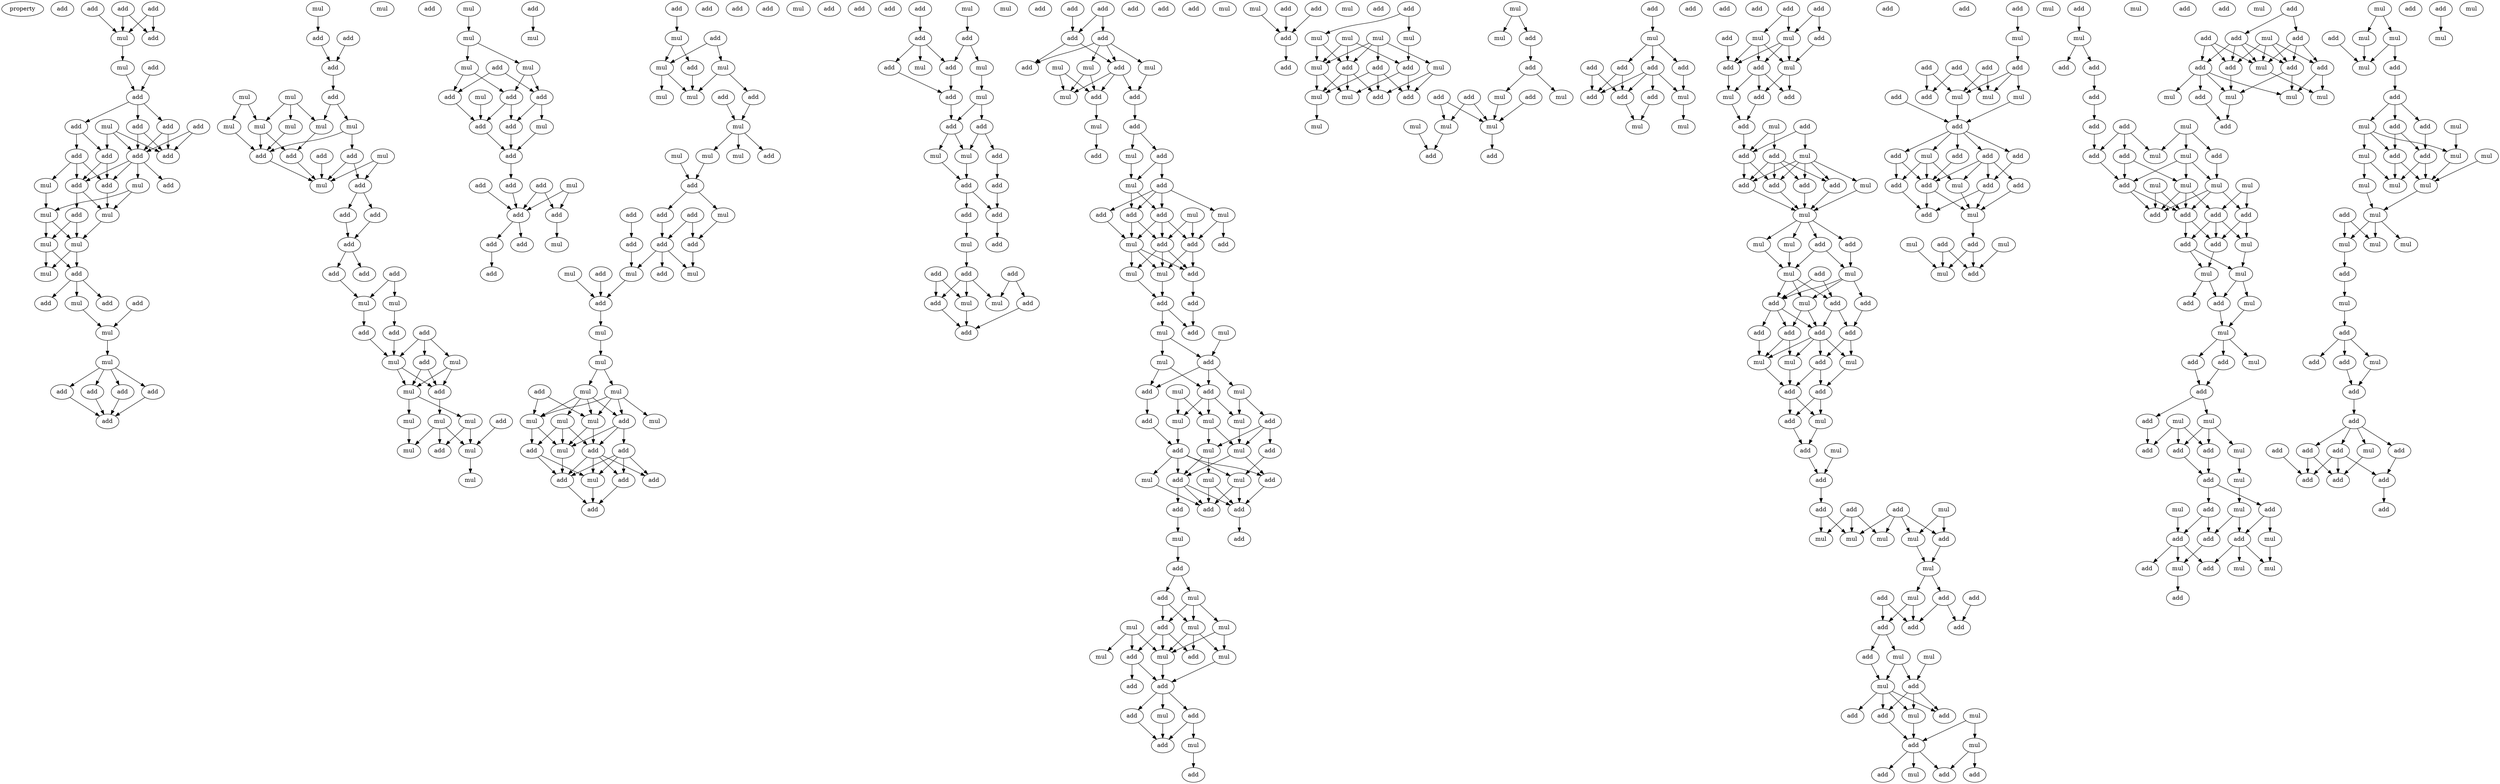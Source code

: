 digraph {
    node [fontcolor=black]
    property [mul=2,lf=1.7]
    0 [ label = add ];
    1 [ label = add ];
    2 [ label = add ];
    3 [ label = add ];
    4 [ label = mul ];
    5 [ label = add ];
    6 [ label = mul ];
    7 [ label = add ];
    8 [ label = add ];
    9 [ label = add ];
    10 [ label = add ];
    11 [ label = add ];
    12 [ label = add ];
    13 [ label = mul ];
    14 [ label = add ];
    15 [ label = add ];
    16 [ label = add ];
    17 [ label = add ];
    18 [ label = add ];
    19 [ label = mul ];
    20 [ label = add ];
    21 [ label = mul ];
    22 [ label = add ];
    23 [ label = add ];
    24 [ label = mul ];
    25 [ label = mul ];
    26 [ label = mul ];
    27 [ label = mul ];
    28 [ label = mul ];
    29 [ label = add ];
    30 [ label = add ];
    31 [ label = add ];
    32 [ label = mul ];
    33 [ label = add ];
    34 [ label = mul ];
    35 [ label = mul ];
    36 [ label = add ];
    37 [ label = add ];
    38 [ label = add ];
    39 [ label = add ];
    40 [ label = add ];
    41 [ label = mul ];
    42 [ label = add ];
    43 [ label = mul ];
    44 [ label = add ];
    45 [ label = add ];
    46 [ label = add ];
    47 [ label = mul ];
    48 [ label = mul ];
    49 [ label = add ];
    50 [ label = mul ];
    51 [ label = mul ];
    52 [ label = mul ];
    53 [ label = mul ];
    54 [ label = mul ];
    55 [ label = add ];
    56 [ label = add ];
    57 [ label = add ];
    58 [ label = add ];
    59 [ label = mul ];
    60 [ label = mul ];
    61 [ label = add ];
    62 [ label = add ];
    63 [ label = add ];
    64 [ label = add ];
    65 [ label = add ];
    66 [ label = add ];
    67 [ label = add ];
    68 [ label = mul ];
    69 [ label = mul ];
    70 [ label = add ];
    71 [ label = add ];
    72 [ label = add ];
    73 [ label = mul ];
    74 [ label = add ];
    75 [ label = mul ];
    76 [ label = mul ];
    77 [ label = add ];
    78 [ label = mul ];
    79 [ label = mul ];
    80 [ label = add ];
    81 [ label = mul ];
    82 [ label = mul ];
    83 [ label = add ];
    84 [ label = mul ];
    85 [ label = mul ];
    86 [ label = mul ];
    87 [ label = mul ];
    88 [ label = add ];
    89 [ label = mul ];
    90 [ label = mul ];
    91 [ label = mul ];
    92 [ label = add ];
    93 [ label = add ];
    94 [ label = add ];
    95 [ label = mul ];
    96 [ label = add ];
    97 [ label = mul ];
    98 [ label = add ];
    99 [ label = add ];
    100 [ label = add ];
    101 [ label = add ];
    102 [ label = add ];
    103 [ label = add ];
    104 [ label = mul ];
    105 [ label = add ];
    106 [ label = add ];
    107 [ label = add ];
    108 [ label = add ];
    109 [ label = mul ];
    110 [ label = add ];
    111 [ label = add ];
    112 [ label = mul ];
    113 [ label = add ];
    114 [ label = add ];
    115 [ label = mul ];
    116 [ label = mul ];
    117 [ label = add ];
    118 [ label = mul ];
    119 [ label = mul ];
    120 [ label = add ];
    121 [ label = add ];
    122 [ label = mul ];
    123 [ label = mul ];
    124 [ label = add ];
    125 [ label = mul ];
    126 [ label = mul ];
    127 [ label = add ];
    128 [ label = add ];
    129 [ label = add ];
    130 [ label = add ];
    131 [ label = add ];
    132 [ label = add ];
    133 [ label = mul ];
    134 [ label = add ];
    135 [ label = add ];
    136 [ label = add ];
    137 [ label = mul ];
    138 [ label = mul ];
    139 [ label = add ];
    140 [ label = add ];
    141 [ label = mul ];
    142 [ label = add ];
    143 [ label = mul ];
    144 [ label = mul ];
    145 [ label = add ];
    146 [ label = add ];
    147 [ label = add ];
    148 [ label = mul ];
    149 [ label = mul ];
    150 [ label = add ];
    151 [ label = mul ];
    152 [ label = mul ];
    153 [ label = add ];
    154 [ label = mul ];
    155 [ label = mul ];
    156 [ label = mul ];
    157 [ label = add ];
    158 [ label = add ];
    159 [ label = mul ];
    160 [ label = add ];
    161 [ label = add ];
    162 [ label = add ];
    163 [ label = add ];
    164 [ label = mul ];
    165 [ label = add ];
    166 [ label = add ];
    167 [ label = mul ];
    168 [ label = add ];
    169 [ label = add ];
    170 [ label = mul ];
    171 [ label = mul ];
    172 [ label = add ];
    173 [ label = add ];
    174 [ label = mul ];
    175 [ label = add ];
    176 [ label = add ];
    177 [ label = add ];
    178 [ label = mul ];
    179 [ label = mul ];
    180 [ label = mul ];
    181 [ label = add ];
    182 [ label = add ];
    183 [ label = add ];
    184 [ label = add ];
    185 [ label = add ];
    186 [ label = mul ];
    187 [ label = add ];
    188 [ label = add ];
    189 [ label = add ];
    190 [ label = add ];
    191 [ label = mul ];
    192 [ label = add ];
    193 [ label = mul ];
    194 [ label = add ];
    195 [ label = add ];
    196 [ label = add ];
    197 [ label = add ];
    198 [ label = add ];
    199 [ label = add ];
    200 [ label = add ];
    201 [ label = add ];
    202 [ label = add ];
    203 [ label = mul ];
    204 [ label = mul ];
    205 [ label = mul ];
    206 [ label = mul ];
    207 [ label = add ];
    208 [ label = add ];
    209 [ label = add ];
    210 [ label = mul ];
    211 [ label = mul ];
    212 [ label = add ];
    213 [ label = add ];
    214 [ label = add ];
    215 [ label = add ];
    216 [ label = mul ];
    217 [ label = mul ];
    218 [ label = add ];
    219 [ label = add ];
    220 [ label = mul ];
    221 [ label = add ];
    222 [ label = add ];
    223 [ label = mul ];
    224 [ label = add ];
    225 [ label = add ];
    226 [ label = mul ];
    227 [ label = add ];
    228 [ label = mul ];
    229 [ label = add ];
    230 [ label = add ];
    231 [ label = mul ];
    232 [ label = add ];
    233 [ label = add ];
    234 [ label = mul ];
    235 [ label = add ];
    236 [ label = mul ];
    237 [ label = add ];
    238 [ label = mul ];
    239 [ label = add ];
    240 [ label = mul ];
    241 [ label = mul ];
    242 [ label = mul ];
    243 [ label = mul ];
    244 [ label = add ];
    245 [ label = add ];
    246 [ label = add ];
    247 [ label = mul ];
    248 [ label = mul ];
    249 [ label = add ];
    250 [ label = mul ];
    251 [ label = mul ];
    252 [ label = add ];
    253 [ label = add ];
    254 [ label = mul ];
    255 [ label = add ];
    256 [ label = add ];
    257 [ label = add ];
    258 [ label = add ];
    259 [ label = mul ];
    260 [ label = add ];
    261 [ label = add ];
    262 [ label = mul ];
    263 [ label = mul ];
    264 [ label = add ];
    265 [ label = mul ];
    266 [ label = mul ];
    267 [ label = mul ];
    268 [ label = mul ];
    269 [ label = add ];
    270 [ label = mul ];
    271 [ label = add ];
    272 [ label = add ];
    273 [ label = add ];
    274 [ label = mul ];
    275 [ label = add ];
    276 [ label = add ];
    277 [ label = mul ];
    278 [ label = add ];
    279 [ label = add ];
    280 [ label = add ];
    281 [ label = mul ];
    282 [ label = mul ];
    283 [ label = add ];
    284 [ label = add ];
    285 [ label = add ];
    286 [ label = add ];
    287 [ label = mul ];
    288 [ label = add ];
    289 [ label = add ];
    290 [ label = mul ];
    291 [ label = mul ];
    292 [ label = mul ];
    293 [ label = mul ];
    294 [ label = mul ];
    295 [ label = add ];
    296 [ label = mul ];
    297 [ label = add ];
    298 [ label = add ];
    299 [ label = add ];
    300 [ label = mul ];
    301 [ label = mul ];
    302 [ label = add ];
    303 [ label = mul ];
    304 [ label = mul ];
    305 [ label = mul ];
    306 [ label = add ];
    307 [ label = add ];
    308 [ label = add ];
    309 [ label = mul ];
    310 [ label = mul ];
    311 [ label = add ];
    312 [ label = add ];
    313 [ label = mul ];
    314 [ label = mul ];
    315 [ label = mul ];
    316 [ label = add ];
    317 [ label = add ];
    318 [ label = add ];
    319 [ label = mul ];
    320 [ label = add ];
    321 [ label = add ];
    322 [ label = add ];
    323 [ label = add ];
    324 [ label = add ];
    325 [ label = add ];
    326 [ label = add ];
    327 [ label = mul ];
    328 [ label = add ];
    329 [ label = mul ];
    330 [ label = mul ];
    331 [ label = add ];
    332 [ label = add ];
    333 [ label = add ];
    334 [ label = add ];
    335 [ label = add ];
    336 [ label = mul ];
    337 [ label = add ];
    338 [ label = mul ];
    339 [ label = mul ];
    340 [ label = add ];
    341 [ label = add ];
    342 [ label = add ];
    343 [ label = mul ];
    344 [ label = add ];
    345 [ label = add ];
    346 [ label = add ];
    347 [ label = mul ];
    348 [ label = add ];
    349 [ label = add ];
    350 [ label = mul ];
    351 [ label = add ];
    352 [ label = add ];
    353 [ label = add ];
    354 [ label = add ];
    355 [ label = mul ];
    356 [ label = mul ];
    357 [ label = mul ];
    358 [ label = mul ];
    359 [ label = add ];
    360 [ label = add ];
    361 [ label = add ];
    362 [ label = mul ];
    363 [ label = mul ];
    364 [ label = add ];
    365 [ label = add ];
    366 [ label = add ];
    367 [ label = mul ];
    368 [ label = add ];
    369 [ label = add ];
    370 [ label = add ];
    371 [ label = add ];
    372 [ label = mul ];
    373 [ label = mul ];
    374 [ label = add ];
    375 [ label = mul ];
    376 [ label = add ];
    377 [ label = add ];
    378 [ label = mul ];
    379 [ label = add ];
    380 [ label = add ];
    381 [ label = add ];
    382 [ label = mul ];
    383 [ label = add ];
    384 [ label = add ];
    385 [ label = add ];
    386 [ label = add ];
    387 [ label = mul ];
    388 [ label = add ];
    389 [ label = add ];
    390 [ label = mul ];
    391 [ label = mul ];
    392 [ label = mul ];
    393 [ label = mul ];
    394 [ label = mul ];
    395 [ label = add ];
    396 [ label = mul ];
    397 [ label = add ];
    398 [ label = add ];
    399 [ label = add ];
    400 [ label = add ];
    401 [ label = add ];
    402 [ label = mul ];
    403 [ label = mul ];
    404 [ label = add ];
    405 [ label = mul ];
    406 [ label = add ];
    407 [ label = mul ];
    408 [ label = mul ];
    409 [ label = add ];
    410 [ label = add ];
    411 [ label = add ];
    412 [ label = add ];
    413 [ label = mul ];
    414 [ label = add ];
    415 [ label = add ];
    416 [ label = mul ];
    417 [ label = add ];
    418 [ label = add ];
    419 [ label = mul ];
    420 [ label = add ];
    421 [ label = add ];
    422 [ label = add ];
    423 [ label = add ];
    424 [ label = mul ];
    425 [ label = mul ];
    426 [ label = add ];
    427 [ label = mul ];
    428 [ label = add ];
    429 [ label = add ];
    430 [ label = add ];
    431 [ label = add ];
    432 [ label = add ];
    433 [ label = add ];
    434 [ label = mul ];
    435 [ label = add ];
    436 [ label = mul ];
    437 [ label = add ];
    438 [ label = add ];
    439 [ label = add ];
    440 [ label = add ];
    441 [ label = mul ];
    442 [ label = mul ];
    443 [ label = mul ];
    444 [ label = add ];
    445 [ label = add ];
    446 [ label = mul ];
    447 [ label = mul ];
    448 [ label = add ];
    449 [ label = add ];
    450 [ label = mul ];
    451 [ label = add ];
    452 [ label = add ];
    453 [ label = mul ];
    454 [ label = add ];
    455 [ label = add ];
    456 [ label = add ];
    457 [ label = mul ];
    458 [ label = add ];
    459 [ label = mul ];
    460 [ label = add ];
    461 [ label = mul ];
    462 [ label = add ];
    463 [ label = mul ];
    464 [ label = mul ];
    465 [ label = mul ];
    466 [ label = mul ];
    467 [ label = add ];
    468 [ label = add ];
    469 [ label = add ];
    470 [ label = add ];
    471 [ label = add ];
    472 [ label = add ];
    473 [ label = add ];
    474 [ label = mul ];
    475 [ label = add ];
    476 [ label = mul ];
    477 [ label = mul ];
    478 [ label = add ];
    479 [ label = mul ];
    480 [ label = add ];
    481 [ label = add ];
    482 [ label = mul ];
    483 [ label = mul ];
    484 [ label = add ];
    485 [ label = mul ];
    486 [ label = add ];
    487 [ label = add ];
    488 [ label = mul ];
    489 [ label = mul ];
    490 [ label = add ];
    491 [ label = mul ];
    492 [ label = add ];
    493 [ label = add ];
    494 [ label = add ];
    495 [ label = mul ];
    496 [ label = add ];
    497 [ label = add ];
    498 [ label = mul ];
    499 [ label = mul ];
    500 [ label = add ];
    501 [ label = add ];
    502 [ label = add ];
    503 [ label = mul ];
    504 [ label = add ];
    505 [ label = mul ];
    506 [ label = mul ];
    507 [ label = mul ];
    508 [ label = add ];
    509 [ label = add ];
    510 [ label = add ];
    511 [ label = add ];
    512 [ label = add ];
    513 [ label = add ];
    514 [ label = add ];
    515 [ label = mul ];
    516 [ label = add ];
    517 [ label = add ];
    518 [ label = mul ];
    519 [ label = add ];
    520 [ label = add ];
    521 [ label = mul ];
    522 [ label = mul ];
    523 [ label = mul ];
    524 [ label = add ];
    525 [ label = mul ];
    526 [ label = add ];
    527 [ label = mul ];
    528 [ label = mul ];
    529 [ label = add ];
    530 [ label = mul ];
    531 [ label = add ];
    532 [ label = add ];
    533 [ label = mul ];
    534 [ label = add ];
    535 [ label = add ];
    536 [ label = add ];
    537 [ label = mul ];
    538 [ label = mul ];
    539 [ label = add ];
    540 [ label = mul ];
    541 [ label = mul ];
    542 [ label = mul ];
    543 [ label = add ];
    544 [ label = mul ];
    545 [ label = add ];
    546 [ label = mul ];
    547 [ label = mul ];
    548 [ label = mul ];
    549 [ label = mul ];
    550 [ label = add ];
    551 [ label = mul ];
    552 [ label = mul ];
    553 [ label = mul ];
    554 [ label = add ];
    555 [ label = mul ];
    556 [ label = add ];
    557 [ label = add ];
    558 [ label = mul ];
    559 [ label = add ];
    560 [ label = mul ];
    561 [ label = add ];
    562 [ label = add ];
    563 [ label = add ];
    564 [ label = add ];
    565 [ label = add ];
    566 [ label = mul ];
    567 [ label = add ];
    568 [ label = add ];
    569 [ label = add ];
    570 [ label = add ];
    571 [ label = add ];
    1 -> 4 [ name = 0 ];
    1 -> 5 [ name = 1 ];
    2 -> 4 [ name = 2 ];
    3 -> 4 [ name = 3 ];
    3 -> 5 [ name = 4 ];
    4 -> 6 [ name = 5 ];
    6 -> 8 [ name = 6 ];
    7 -> 8 [ name = 7 ];
    8 -> 9 [ name = 8 ];
    8 -> 11 [ name = 9 ];
    8 -> 12 [ name = 10 ];
    9 -> 16 [ name = 11 ];
    9 -> 17 [ name = 12 ];
    10 -> 14 [ name = 13 ];
    10 -> 15 [ name = 14 ];
    11 -> 14 [ name = 15 ];
    11 -> 15 [ name = 16 ];
    12 -> 14 [ name = 17 ];
    12 -> 15 [ name = 18 ];
    13 -> 14 [ name = 19 ];
    13 -> 15 [ name = 20 ];
    13 -> 16 [ name = 21 ];
    14 -> 18 [ name = 22 ];
    14 -> 19 [ name = 23 ];
    14 -> 20 [ name = 24 ];
    14 -> 22 [ name = 25 ];
    16 -> 18 [ name = 26 ];
    16 -> 20 [ name = 27 ];
    17 -> 18 [ name = 28 ];
    17 -> 20 [ name = 29 ];
    17 -> 21 [ name = 30 ];
    18 -> 24 [ name = 31 ];
    19 -> 24 [ name = 32 ];
    19 -> 25 [ name = 33 ];
    20 -> 23 [ name = 34 ];
    20 -> 24 [ name = 35 ];
    21 -> 25 [ name = 36 ];
    23 -> 26 [ name = 37 ];
    23 -> 27 [ name = 38 ];
    24 -> 26 [ name = 39 ];
    25 -> 26 [ name = 40 ];
    25 -> 27 [ name = 41 ];
    26 -> 28 [ name = 42 ];
    26 -> 29 [ name = 43 ];
    27 -> 28 [ name = 44 ];
    27 -> 29 [ name = 45 ];
    29 -> 31 [ name = 46 ];
    29 -> 32 [ name = 47 ];
    29 -> 33 [ name = 48 ];
    30 -> 34 [ name = 49 ];
    32 -> 34 [ name = 50 ];
    34 -> 35 [ name = 51 ];
    35 -> 36 [ name = 52 ];
    35 -> 37 [ name = 53 ];
    35 -> 38 [ name = 54 ];
    35 -> 39 [ name = 55 ];
    36 -> 40 [ name = 56 ];
    37 -> 40 [ name = 57 ];
    38 -> 40 [ name = 58 ];
    39 -> 40 [ name = 59 ];
    41 -> 44 [ name = 60 ];
    42 -> 46 [ name = 61 ];
    44 -> 46 [ name = 62 ];
    46 -> 49 [ name = 63 ];
    47 -> 51 [ name = 64 ];
    47 -> 52 [ name = 65 ];
    48 -> 52 [ name = 66 ];
    48 -> 53 [ name = 67 ];
    48 -> 54 [ name = 68 ];
    49 -> 50 [ name = 69 ];
    49 -> 54 [ name = 70 ];
    50 -> 56 [ name = 71 ];
    50 -> 58 [ name = 72 ];
    51 -> 58 [ name = 73 ];
    52 -> 57 [ name = 74 ];
    52 -> 58 [ name = 75 ];
    53 -> 58 [ name = 76 ];
    54 -> 57 [ name = 77 ];
    55 -> 60 [ name = 78 ];
    56 -> 60 [ name = 79 ];
    56 -> 61 [ name = 80 ];
    57 -> 60 [ name = 81 ];
    58 -> 60 [ name = 82 ];
    59 -> 60 [ name = 83 ];
    59 -> 61 [ name = 84 ];
    61 -> 62 [ name = 85 ];
    61 -> 63 [ name = 86 ];
    62 -> 64 [ name = 87 ];
    63 -> 64 [ name = 88 ];
    64 -> 65 [ name = 89 ];
    64 -> 66 [ name = 90 ];
    65 -> 68 [ name = 91 ];
    67 -> 68 [ name = 92 ];
    67 -> 69 [ name = 93 ];
    68 -> 71 [ name = 94 ];
    69 -> 72 [ name = 95 ];
    70 -> 73 [ name = 96 ];
    70 -> 74 [ name = 97 ];
    70 -> 75 [ name = 98 ];
    71 -> 73 [ name = 99 ];
    72 -> 73 [ name = 100 ];
    73 -> 76 [ name = 101 ];
    73 -> 77 [ name = 102 ];
    74 -> 76 [ name = 103 ];
    74 -> 77 [ name = 104 ];
    75 -> 76 [ name = 105 ];
    75 -> 77 [ name = 106 ];
    76 -> 79 [ name = 107 ];
    76 -> 81 [ name = 108 ];
    77 -> 78 [ name = 109 ];
    78 -> 82 [ name = 110 ];
    78 -> 83 [ name = 111 ];
    78 -> 84 [ name = 112 ];
    79 -> 83 [ name = 113 ];
    79 -> 84 [ name = 114 ];
    80 -> 84 [ name = 115 ];
    81 -> 82 [ name = 116 ];
    84 -> 85 [ name = 117 ];
    86 -> 87 [ name = 118 ];
    87 -> 89 [ name = 119 ];
    87 -> 91 [ name = 120 ];
    88 -> 90 [ name = 121 ];
    89 -> 93 [ name = 122 ];
    89 -> 96 [ name = 123 ];
    91 -> 93 [ name = 124 ];
    91 -> 94 [ name = 125 ];
    92 -> 94 [ name = 126 ];
    92 -> 96 [ name = 127 ];
    93 -> 98 [ name = 128 ];
    93 -> 99 [ name = 129 ];
    94 -> 98 [ name = 130 ];
    95 -> 98 [ name = 131 ];
    96 -> 97 [ name = 132 ];
    96 -> 99 [ name = 133 ];
    97 -> 100 [ name = 134 ];
    98 -> 100 [ name = 135 ];
    99 -> 100 [ name = 136 ];
    100 -> 102 [ name = 137 ];
    101 -> 105 [ name = 138 ];
    102 -> 105 [ name = 139 ];
    103 -> 105 [ name = 140 ];
    103 -> 106 [ name = 141 ];
    104 -> 105 [ name = 142 ];
    104 -> 106 [ name = 143 ];
    105 -> 107 [ name = 144 ];
    105 -> 108 [ name = 145 ];
    106 -> 109 [ name = 146 ];
    108 -> 110 [ name = 147 ];
    111 -> 112 [ name = 148 ];
    112 -> 114 [ name = 149 ];
    112 -> 116 [ name = 150 ];
    113 -> 115 [ name = 151 ];
    113 -> 116 [ name = 152 ];
    114 -> 118 [ name = 153 ];
    115 -> 117 [ name = 154 ];
    115 -> 118 [ name = 155 ];
    116 -> 118 [ name = 156 ];
    116 -> 119 [ name = 157 ];
    117 -> 122 [ name = 158 ];
    121 -> 122 [ name = 159 ];
    122 -> 123 [ name = 160 ];
    122 -> 125 [ name = 161 ];
    122 -> 127 [ name = 162 ];
    123 -> 128 [ name = 163 ];
    126 -> 128 [ name = 164 ];
    128 -> 131 [ name = 165 ];
    128 -> 133 [ name = 166 ];
    129 -> 135 [ name = 167 ];
    129 -> 136 [ name = 168 ];
    130 -> 134 [ name = 169 ];
    131 -> 135 [ name = 170 ];
    133 -> 136 [ name = 171 ];
    134 -> 137 [ name = 172 ];
    135 -> 137 [ name = 173 ];
    135 -> 140 [ name = 174 ];
    135 -> 141 [ name = 175 ];
    136 -> 141 [ name = 176 ];
    137 -> 142 [ name = 177 ];
    138 -> 142 [ name = 178 ];
    139 -> 142 [ name = 179 ];
    142 -> 143 [ name = 180 ];
    143 -> 148 [ name = 181 ];
    148 -> 149 [ name = 182 ];
    148 -> 151 [ name = 183 ];
    149 -> 152 [ name = 184 ];
    149 -> 153 [ name = 185 ];
    149 -> 154 [ name = 186 ];
    149 -> 156 [ name = 187 ];
    150 -> 154 [ name = 188 ];
    150 -> 156 [ name = 189 ];
    151 -> 153 [ name = 190 ];
    151 -> 154 [ name = 191 ];
    151 -> 155 [ name = 192 ];
    151 -> 156 [ name = 193 ];
    153 -> 157 [ name = 194 ];
    153 -> 158 [ name = 195 ];
    153 -> 159 [ name = 196 ];
    154 -> 157 [ name = 197 ];
    154 -> 159 [ name = 198 ];
    155 -> 157 [ name = 199 ];
    155 -> 159 [ name = 200 ];
    155 -> 160 [ name = 201 ];
    156 -> 159 [ name = 202 ];
    156 -> 160 [ name = 203 ];
    157 -> 161 [ name = 204 ];
    157 -> 162 [ name = 205 ];
    157 -> 163 [ name = 206 ];
    157 -> 164 [ name = 207 ];
    158 -> 161 [ name = 208 ];
    158 -> 162 [ name = 209 ];
    158 -> 163 [ name = 210 ];
    158 -> 164 [ name = 211 ];
    159 -> 163 [ name = 212 ];
    160 -> 163 [ name = 213 ];
    160 -> 164 [ name = 214 ];
    162 -> 165 [ name = 215 ];
    163 -> 165 [ name = 216 ];
    164 -> 165 [ name = 217 ];
    166 -> 169 [ name = 218 ];
    167 -> 168 [ name = 219 ];
    168 -> 171 [ name = 220 ];
    168 -> 172 [ name = 221 ];
    169 -> 170 [ name = 222 ];
    169 -> 172 [ name = 223 ];
    169 -> 173 [ name = 224 ];
    171 -> 174 [ name = 225 ];
    172 -> 175 [ name = 226 ];
    173 -> 175 [ name = 227 ];
    174 -> 176 [ name = 228 ];
    174 -> 177 [ name = 229 ];
    175 -> 177 [ name = 230 ];
    176 -> 180 [ name = 231 ];
    176 -> 181 [ name = 232 ];
    177 -> 179 [ name = 233 ];
    177 -> 180 [ name = 234 ];
    179 -> 182 [ name = 235 ];
    180 -> 182 [ name = 236 ];
    181 -> 183 [ name = 237 ];
    182 -> 184 [ name = 238 ];
    182 -> 185 [ name = 239 ];
    183 -> 184 [ name = 240 ];
    184 -> 187 [ name = 241 ];
    185 -> 186 [ name = 242 ];
    186 -> 189 [ name = 243 ];
    188 -> 191 [ name = 244 ];
    188 -> 194 [ name = 245 ];
    189 -> 191 [ name = 246 ];
    189 -> 193 [ name = 247 ];
    189 -> 194 [ name = 248 ];
    190 -> 192 [ name = 249 ];
    190 -> 193 [ name = 250 ];
    191 -> 196 [ name = 251 ];
    192 -> 196 [ name = 252 ];
    194 -> 196 [ name = 253 ];
    197 -> 200 [ name = 254 ];
    198 -> 199 [ name = 255 ];
    198 -> 200 [ name = 256 ];
    199 -> 201 [ name = 257 ];
    199 -> 202 [ name = 258 ];
    199 -> 203 [ name = 259 ];
    199 -> 205 [ name = 260 ];
    200 -> 201 [ name = 261 ];
    200 -> 202 [ name = 262 ];
    202 -> 206 [ name = 263 ];
    202 -> 207 [ name = 264 ];
    202 -> 208 [ name = 265 ];
    203 -> 208 [ name = 266 ];
    204 -> 206 [ name = 267 ];
    204 -> 207 [ name = 268 ];
    205 -> 206 [ name = 269 ];
    205 -> 207 [ name = 270 ];
    207 -> 210 [ name = 271 ];
    208 -> 209 [ name = 272 ];
    209 -> 211 [ name = 273 ];
    209 -> 213 [ name = 274 ];
    210 -> 212 [ name = 275 ];
    211 -> 216 [ name = 276 ];
    213 -> 215 [ name = 277 ];
    213 -> 216 [ name = 278 ];
    215 -> 218 [ name = 279 ];
    215 -> 219 [ name = 280 ];
    215 -> 220 [ name = 281 ];
    215 -> 221 [ name = 282 ];
    216 -> 219 [ name = 283 ];
    216 -> 221 [ name = 284 ];
    217 -> 222 [ name = 285 ];
    217 -> 224 [ name = 286 ];
    218 -> 223 [ name = 287 ];
    219 -> 222 [ name = 288 ];
    219 -> 223 [ name = 289 ];
    219 -> 224 [ name = 290 ];
    220 -> 224 [ name = 291 ];
    220 -> 225 [ name = 292 ];
    221 -> 222 [ name = 293 ];
    221 -> 223 [ name = 294 ];
    222 -> 226 [ name = 295 ];
    222 -> 227 [ name = 296 ];
    222 -> 228 [ name = 297 ];
    223 -> 226 [ name = 298 ];
    223 -> 227 [ name = 299 ];
    223 -> 228 [ name = 300 ];
    224 -> 226 [ name = 301 ];
    224 -> 227 [ name = 302 ];
    226 -> 229 [ name = 303 ];
    227 -> 230 [ name = 304 ];
    228 -> 229 [ name = 305 ];
    229 -> 232 [ name = 306 ];
    229 -> 234 [ name = 307 ];
    230 -> 232 [ name = 308 ];
    231 -> 235 [ name = 309 ];
    234 -> 235 [ name = 310 ];
    234 -> 236 [ name = 311 ];
    235 -> 237 [ name = 312 ];
    235 -> 239 [ name = 313 ];
    235 -> 240 [ name = 314 ];
    236 -> 237 [ name = 315 ];
    236 -> 239 [ name = 316 ];
    237 -> 244 [ name = 317 ];
    238 -> 241 [ name = 318 ];
    238 -> 243 [ name = 319 ];
    239 -> 241 [ name = 320 ];
    239 -> 242 [ name = 321 ];
    239 -> 243 [ name = 322 ];
    240 -> 242 [ name = 323 ];
    240 -> 245 [ name = 324 ];
    241 -> 246 [ name = 325 ];
    242 -> 247 [ name = 326 ];
    243 -> 247 [ name = 327 ];
    243 -> 248 [ name = 328 ];
    244 -> 246 [ name = 329 ];
    245 -> 247 [ name = 330 ];
    245 -> 248 [ name = 331 ];
    245 -> 249 [ name = 332 ];
    246 -> 250 [ name = 333 ];
    246 -> 251 [ name = 334 ];
    246 -> 252 [ name = 335 ];
    246 -> 253 [ name = 336 ];
    247 -> 252 [ name = 337 ];
    247 -> 253 [ name = 338 ];
    248 -> 252 [ name = 339 ];
    248 -> 254 [ name = 340 ];
    249 -> 250 [ name = 341 ];
    250 -> 255 [ name = 342 ];
    250 -> 256 [ name = 343 ];
    251 -> 256 [ name = 344 ];
    252 -> 255 [ name = 345 ];
    252 -> 256 [ name = 346 ];
    252 -> 257 [ name = 347 ];
    253 -> 255 [ name = 348 ];
    254 -> 255 [ name = 349 ];
    254 -> 256 [ name = 350 ];
    255 -> 258 [ name = 351 ];
    257 -> 259 [ name = 352 ];
    259 -> 260 [ name = 353 ];
    260 -> 261 [ name = 354 ];
    260 -> 262 [ name = 355 ];
    261 -> 263 [ name = 356 ];
    261 -> 264 [ name = 357 ];
    262 -> 263 [ name = 358 ];
    262 -> 264 [ name = 359 ];
    262 -> 265 [ name = 360 ];
    263 -> 268 [ name = 361 ];
    263 -> 269 [ name = 362 ];
    263 -> 270 [ name = 363 ];
    264 -> 269 [ name = 364 ];
    264 -> 270 [ name = 365 ];
    264 -> 271 [ name = 366 ];
    265 -> 268 [ name = 367 ];
    265 -> 270 [ name = 368 ];
    266 -> 267 [ name = 369 ];
    266 -> 270 [ name = 370 ];
    266 -> 271 [ name = 371 ];
    268 -> 272 [ name = 372 ];
    270 -> 272 [ name = 373 ];
    271 -> 272 [ name = 374 ];
    271 -> 273 [ name = 375 ];
    272 -> 274 [ name = 376 ];
    272 -> 275 [ name = 377 ];
    272 -> 276 [ name = 378 ];
    274 -> 278 [ name = 379 ];
    275 -> 277 [ name = 380 ];
    275 -> 278 [ name = 381 ];
    276 -> 278 [ name = 382 ];
    277 -> 279 [ name = 383 ];
    282 -> 285 [ name = 384 ];
    283 -> 285 [ name = 385 ];
    284 -> 285 [ name = 386 ];
    285 -> 286 [ name = 387 ];
    289 -> 290 [ name = 388 ];
    289 -> 292 [ name = 389 ];
    290 -> 294 [ name = 390 ];
    290 -> 298 [ name = 391 ];
    291 -> 294 [ name = 392 ];
    291 -> 296 [ name = 393 ];
    291 -> 297 [ name = 394 ];
    291 -> 298 [ name = 395 ];
    292 -> 295 [ name = 396 ];
    293 -> 294 [ name = 397 ];
    293 -> 295 [ name = 398 ];
    293 -> 298 [ name = 399 ];
    294 -> 300 [ name = 400 ];
    294 -> 301 [ name = 401 ];
    295 -> 301 [ name = 402 ];
    295 -> 302 [ name = 403 ];
    296 -> 299 [ name = 404 ];
    296 -> 302 [ name = 405 ];
    297 -> 299 [ name = 406 ];
    297 -> 300 [ name = 407 ];
    297 -> 302 [ name = 408 ];
    298 -> 299 [ name = 409 ];
    298 -> 300 [ name = 410 ];
    298 -> 301 [ name = 411 ];
    300 -> 303 [ name = 412 ];
    304 -> 305 [ name = 413 ];
    304 -> 306 [ name = 414 ];
    306 -> 307 [ name = 415 ];
    307 -> 309 [ name = 416 ];
    307 -> 310 [ name = 417 ];
    308 -> 313 [ name = 418 ];
    308 -> 315 [ name = 419 ];
    309 -> 313 [ name = 420 ];
    311 -> 313 [ name = 421 ];
    311 -> 315 [ name = 422 ];
    312 -> 313 [ name = 423 ];
    313 -> 317 [ name = 424 ];
    314 -> 316 [ name = 425 ];
    315 -> 316 [ name = 426 ];
    318 -> 319 [ name = 427 ];
    319 -> 320 [ name = 428 ];
    319 -> 321 [ name = 429 ];
    319 -> 323 [ name = 430 ];
    320 -> 325 [ name = 431 ];
    320 -> 326 [ name = 432 ];
    320 -> 327 [ name = 433 ];
    320 -> 328 [ name = 434 ];
    321 -> 327 [ name = 435 ];
    322 -> 325 [ name = 436 ];
    322 -> 326 [ name = 437 ];
    323 -> 325 [ name = 438 ];
    323 -> 326 [ name = 439 ];
    325 -> 330 [ name = 440 ];
    327 -> 329 [ name = 441 ];
    328 -> 330 [ name = 442 ];
    333 -> 336 [ name = 443 ];
    333 -> 338 [ name = 444 ];
    334 -> 335 [ name = 445 ];
    334 -> 336 [ name = 446 ];
    335 -> 339 [ name = 447 ];
    336 -> 339 [ name = 448 ];
    336 -> 340 [ name = 449 ];
    336 -> 341 [ name = 450 ];
    337 -> 340 [ name = 451 ];
    338 -> 339 [ name = 452 ];
    338 -> 340 [ name = 453 ];
    338 -> 341 [ name = 454 ];
    339 -> 342 [ name = 455 ];
    339 -> 344 [ name = 456 ];
    340 -> 343 [ name = 457 ];
    341 -> 342 [ name = 458 ];
    341 -> 343 [ name = 459 ];
    341 -> 344 [ name = 460 ];
    343 -> 346 [ name = 461 ];
    344 -> 346 [ name = 462 ];
    345 -> 349 [ name = 463 ];
    345 -> 350 [ name = 464 ];
    346 -> 349 [ name = 465 ];
    347 -> 348 [ name = 466 ];
    347 -> 349 [ name = 467 ];
    348 -> 351 [ name = 468 ];
    348 -> 352 [ name = 469 ];
    348 -> 353 [ name = 470 ];
    348 -> 354 [ name = 471 ];
    349 -> 352 [ name = 472 ];
    349 -> 354 [ name = 473 ];
    350 -> 351 [ name = 474 ];
    350 -> 352 [ name = 475 ];
    350 -> 353 [ name = 476 ];
    350 -> 354 [ name = 477 ];
    350 -> 355 [ name = 478 ];
    351 -> 356 [ name = 479 ];
    352 -> 356 [ name = 480 ];
    353 -> 356 [ name = 481 ];
    354 -> 356 [ name = 482 ];
    355 -> 356 [ name = 483 ];
    356 -> 357 [ name = 484 ];
    356 -> 358 [ name = 485 ];
    356 -> 359 [ name = 486 ];
    356 -> 360 [ name = 487 ];
    357 -> 363 [ name = 488 ];
    358 -> 363 [ name = 489 ];
    359 -> 362 [ name = 490 ];
    359 -> 363 [ name = 491 ];
    360 -> 362 [ name = 492 ];
    361 -> 364 [ name = 493 ];
    361 -> 366 [ name = 494 ];
    362 -> 364 [ name = 495 ];
    362 -> 365 [ name = 496 ];
    362 -> 367 [ name = 497 ];
    363 -> 364 [ name = 498 ];
    363 -> 366 [ name = 499 ];
    363 -> 367 [ name = 500 ];
    364 -> 368 [ name = 501 ];
    364 -> 370 [ name = 502 ];
    364 -> 371 [ name = 503 ];
    365 -> 369 [ name = 504 ];
    366 -> 369 [ name = 505 ];
    366 -> 371 [ name = 506 ];
    367 -> 370 [ name = 507 ];
    367 -> 371 [ name = 508 ];
    368 -> 373 [ name = 509 ];
    369 -> 372 [ name = 510 ];
    369 -> 374 [ name = 511 ];
    370 -> 373 [ name = 512 ];
    370 -> 375 [ name = 513 ];
    371 -> 372 [ name = 514 ];
    371 -> 373 [ name = 515 ];
    371 -> 374 [ name = 516 ];
    371 -> 375 [ name = 517 ];
    372 -> 376 [ name = 518 ];
    373 -> 377 [ name = 519 ];
    374 -> 376 [ name = 520 ];
    374 -> 377 [ name = 521 ];
    375 -> 377 [ name = 522 ];
    376 -> 378 [ name = 523 ];
    376 -> 379 [ name = 524 ];
    377 -> 378 [ name = 525 ];
    377 -> 379 [ name = 526 ];
    378 -> 381 [ name = 527 ];
    379 -> 381 [ name = 528 ];
    381 -> 383 [ name = 529 ];
    382 -> 383 [ name = 530 ];
    383 -> 386 [ name = 531 ];
    385 -> 389 [ name = 532 ];
    385 -> 391 [ name = 533 ];
    385 -> 392 [ name = 534 ];
    385 -> 393 [ name = 535 ];
    386 -> 390 [ name = 536 ];
    386 -> 391 [ name = 537 ];
    387 -> 389 [ name = 538 ];
    387 -> 393 [ name = 539 ];
    388 -> 390 [ name = 540 ];
    388 -> 391 [ name = 541 ];
    388 -> 392 [ name = 542 ];
    389 -> 394 [ name = 543 ];
    393 -> 394 [ name = 544 ];
    394 -> 395 [ name = 545 ];
    394 -> 396 [ name = 546 ];
    395 -> 399 [ name = 547 ];
    395 -> 400 [ name = 548 ];
    396 -> 399 [ name = 549 ];
    396 -> 401 [ name = 550 ];
    397 -> 399 [ name = 551 ];
    397 -> 401 [ name = 552 ];
    398 -> 400 [ name = 553 ];
    401 -> 402 [ name = 554 ];
    401 -> 404 [ name = 555 ];
    402 -> 405 [ name = 556 ];
    402 -> 406 [ name = 557 ];
    403 -> 406 [ name = 558 ];
    404 -> 405 [ name = 559 ];
    405 -> 407 [ name = 560 ];
    405 -> 409 [ name = 561 ];
    405 -> 410 [ name = 562 ];
    405 -> 411 [ name = 563 ];
    406 -> 407 [ name = 564 ];
    406 -> 409 [ name = 565 ];
    406 -> 410 [ name = 566 ];
    407 -> 412 [ name = 567 ];
    408 -> 412 [ name = 568 ];
    408 -> 413 [ name = 569 ];
    409 -> 412 [ name = 570 ];
    412 -> 415 [ name = 571 ];
    412 -> 416 [ name = 572 ];
    412 -> 418 [ name = 573 ];
    413 -> 414 [ name = 574 ];
    413 -> 418 [ name = 575 ];
    417 -> 419 [ name = 576 ];
    419 -> 423 [ name = 577 ];
    420 -> 425 [ name = 578 ];
    420 -> 428 [ name = 579 ];
    421 -> 424 [ name = 580 ];
    421 -> 428 [ name = 581 ];
    422 -> 424 [ name = 582 ];
    422 -> 425 [ name = 583 ];
    423 -> 424 [ name = 584 ];
    423 -> 425 [ name = 585 ];
    423 -> 427 [ name = 586 ];
    424 -> 429 [ name = 587 ];
    426 -> 429 [ name = 588 ];
    427 -> 429 [ name = 589 ];
    429 -> 430 [ name = 590 ];
    429 -> 431 [ name = 591 ];
    429 -> 432 [ name = 592 ];
    429 -> 433 [ name = 593 ];
    429 -> 434 [ name = 594 ];
    430 -> 435 [ name = 595 ];
    431 -> 435 [ name = 596 ];
    431 -> 436 [ name = 597 ];
    431 -> 437 [ name = 598 ];
    431 -> 438 [ name = 599 ];
    432 -> 438 [ name = 600 ];
    433 -> 438 [ name = 601 ];
    433 -> 439 [ name = 602 ];
    434 -> 436 [ name = 603 ];
    434 -> 438 [ name = 604 ];
    434 -> 439 [ name = 605 ];
    435 -> 440 [ name = 606 ];
    435 -> 441 [ name = 607 ];
    436 -> 441 [ name = 608 ];
    437 -> 441 [ name = 609 ];
    438 -> 440 [ name = 610 ];
    438 -> 441 [ name = 611 ];
    439 -> 440 [ name = 612 ];
    441 -> 444 [ name = 613 ];
    442 -> 448 [ name = 614 ];
    443 -> 447 [ name = 615 ];
    444 -> 447 [ name = 616 ];
    444 -> 448 [ name = 617 ];
    445 -> 447 [ name = 618 ];
    445 -> 448 [ name = 619 ];
    449 -> 450 [ name = 620 ];
    450 -> 451 [ name = 621 ];
    450 -> 452 [ name = 622 ];
    452 -> 454 [ name = 623 ];
    454 -> 455 [ name = 624 ];
    455 -> 460 [ name = 625 ];
    456 -> 458 [ name = 626 ];
    456 -> 460 [ name = 627 ];
    456 -> 461 [ name = 628 ];
    457 -> 459 [ name = 629 ];
    457 -> 461 [ name = 630 ];
    457 -> 462 [ name = 631 ];
    458 -> 463 [ name = 632 ];
    458 -> 467 [ name = 633 ];
    459 -> 463 [ name = 634 ];
    459 -> 465 [ name = 635 ];
    459 -> 467 [ name = 636 ];
    460 -> 467 [ name = 637 ];
    462 -> 465 [ name = 638 ];
    463 -> 468 [ name = 639 ];
    463 -> 470 [ name = 640 ];
    463 -> 471 [ name = 641 ];
    464 -> 468 [ name = 642 ];
    464 -> 471 [ name = 643 ];
    465 -> 468 [ name = 644 ];
    465 -> 471 [ name = 645 ];
    465 -> 472 [ name = 646 ];
    466 -> 470 [ name = 647 ];
    466 -> 472 [ name = 648 ];
    467 -> 468 [ name = 649 ];
    467 -> 471 [ name = 650 ];
    470 -> 473 [ name = 651 ];
    470 -> 474 [ name = 652 ];
    470 -> 475 [ name = 653 ];
    471 -> 473 [ name = 654 ];
    471 -> 475 [ name = 655 ];
    472 -> 474 [ name = 656 ];
    472 -> 475 [ name = 657 ];
    473 -> 476 [ name = 658 ];
    473 -> 477 [ name = 659 ];
    474 -> 476 [ name = 660 ];
    475 -> 477 [ name = 661 ];
    476 -> 478 [ name = 662 ];
    476 -> 479 [ name = 663 ];
    477 -> 478 [ name = 664 ];
    477 -> 481 [ name = 665 ];
    478 -> 482 [ name = 666 ];
    479 -> 482 [ name = 667 ];
    482 -> 484 [ name = 668 ];
    482 -> 485 [ name = 669 ];
    482 -> 486 [ name = 670 ];
    484 -> 487 [ name = 671 ];
    486 -> 487 [ name = 672 ];
    487 -> 489 [ name = 673 ];
    487 -> 490 [ name = 674 ];
    488 -> 492 [ name = 675 ];
    488 -> 493 [ name = 676 ];
    488 -> 494 [ name = 677 ];
    489 -> 491 [ name = 678 ];
    489 -> 493 [ name = 679 ];
    489 -> 494 [ name = 680 ];
    490 -> 492 [ name = 681 ];
    491 -> 495 [ name = 682 ];
    493 -> 496 [ name = 683 ];
    494 -> 496 [ name = 684 ];
    495 -> 498 [ name = 685 ];
    496 -> 497 [ name = 686 ];
    496 -> 500 [ name = 687 ];
    497 -> 503 [ name = 688 ];
    497 -> 504 [ name = 689 ];
    498 -> 502 [ name = 690 ];
    498 -> 504 [ name = 691 ];
    499 -> 501 [ name = 692 ];
    500 -> 501 [ name = 693 ];
    500 -> 502 [ name = 694 ];
    501 -> 506 [ name = 695 ];
    501 -> 508 [ name = 696 ];
    501 -> 509 [ name = 697 ];
    502 -> 506 [ name = 698 ];
    503 -> 505 [ name = 699 ];
    504 -> 505 [ name = 700 ];
    504 -> 507 [ name = 701 ];
    504 -> 509 [ name = 702 ];
    506 -> 510 [ name = 703 ];
    511 -> 513 [ name = 704 ];
    511 -> 514 [ name = 705 ];
    512 -> 518 [ name = 706 ];
    512 -> 519 [ name = 707 ];
    512 -> 520 [ name = 708 ];
    513 -> 516 [ name = 709 ];
    513 -> 517 [ name = 710 ];
    513 -> 518 [ name = 711 ];
    514 -> 516 [ name = 712 ];
    514 -> 518 [ name = 713 ];
    514 -> 519 [ name = 714 ];
    514 -> 520 [ name = 715 ];
    515 -> 516 [ name = 716 ];
    515 -> 517 [ name = 717 ];
    515 -> 518 [ name = 718 ];
    515 -> 519 [ name = 719 ];
    516 -> 522 [ name = 720 ];
    516 -> 525 [ name = 721 ];
    517 -> 521 [ name = 722 ];
    517 -> 525 [ name = 723 ];
    518 -> 521 [ name = 724 ];
    519 -> 522 [ name = 725 ];
    520 -> 522 [ name = 726 ];
    520 -> 523 [ name = 727 ];
    520 -> 524 [ name = 728 ];
    520 -> 525 [ name = 729 ];
    522 -> 526 [ name = 730 ];
    524 -> 526 [ name = 731 ];
    527 -> 528 [ name = 732 ];
    527 -> 530 [ name = 733 ];
    528 -> 533 [ name = 734 ];
    529 -> 533 [ name = 735 ];
    530 -> 532 [ name = 736 ];
    530 -> 533 [ name = 737 ];
    532 -> 535 [ name = 738 ];
    534 -> 540 [ name = 739 ];
    535 -> 536 [ name = 740 ];
    535 -> 538 [ name = 741 ];
    535 -> 539 [ name = 742 ];
    536 -> 543 [ name = 743 ];
    537 -> 544 [ name = 744 ];
    538 -> 542 [ name = 745 ];
    538 -> 544 [ name = 746 ];
    538 -> 545 [ name = 747 ];
    539 -> 543 [ name = 748 ];
    539 -> 545 [ name = 749 ];
    541 -> 546 [ name = 750 ];
    542 -> 547 [ name = 751 ];
    542 -> 548 [ name = 752 ];
    543 -> 546 [ name = 753 ];
    543 -> 548 [ name = 754 ];
    544 -> 546 [ name = 755 ];
    545 -> 546 [ name = 756 ];
    545 -> 548 [ name = 757 ];
    546 -> 549 [ name = 758 ];
    547 -> 549 [ name = 759 ];
    549 -> 551 [ name = 760 ];
    549 -> 552 [ name = 761 ];
    549 -> 553 [ name = 762 ];
    550 -> 551 [ name = 763 ];
    550 -> 552 [ name = 764 ];
    552 -> 554 [ name = 765 ];
    554 -> 555 [ name = 766 ];
    555 -> 556 [ name = 767 ];
    556 -> 557 [ name = 768 ];
    556 -> 558 [ name = 769 ];
    556 -> 559 [ name = 770 ];
    558 -> 561 [ name = 771 ];
    559 -> 561 [ name = 772 ];
    561 -> 562 [ name = 773 ];
    562 -> 563 [ name = 774 ];
    562 -> 564 [ name = 775 ];
    562 -> 565 [ name = 776 ];
    562 -> 566 [ name = 777 ];
    563 -> 568 [ name = 778 ];
    563 -> 569 [ name = 779 ];
    563 -> 570 [ name = 780 ];
    564 -> 568 [ name = 781 ];
    564 -> 569 [ name = 782 ];
    565 -> 570 [ name = 783 ];
    566 -> 569 [ name = 784 ];
    567 -> 568 [ name = 785 ];
    570 -> 571 [ name = 786 ];
}
